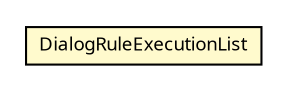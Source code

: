 #!/usr/local/bin/dot
#
# Class diagram 
# Generated by UMLGraph version R5_6 (http://www.umlgraph.org/)
#

digraph G {
	edge [fontname="Trebuchet MS",fontsize=10,labelfontname="Trebuchet MS",labelfontsize=10];
	node [fontname="Trebuchet MS",fontsize=10,shape=plaintext];
	nodesep=0.25;
	ranksep=0.5;
	// se.cambio.cds.openehr.view.dialogs.DialogRuleExecutionList
	c156073 [label=<<table title="se.cambio.cds.openehr.view.dialogs.DialogRuleExecutionList" border="0" cellborder="1" cellspacing="0" cellpadding="2" port="p" bgcolor="lemonChiffon" href="./DialogRuleExecutionList.html">
		<tr><td><table border="0" cellspacing="0" cellpadding="1">
<tr><td align="center" balign="center"><font face="Trebuchet MS"> DialogRuleExecutionList </font></td></tr>
		</table></td></tr>
		</table>>, URL="./DialogRuleExecutionList.html", fontname="Trebuchet MS", fontcolor="black", fontsize=9.0];
}

